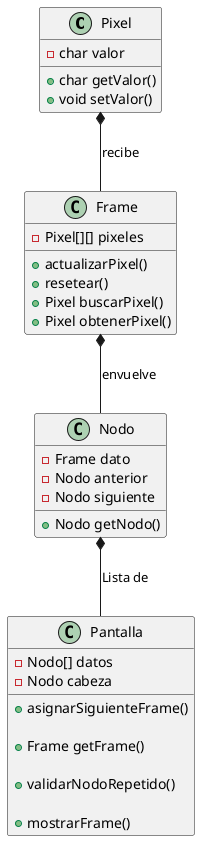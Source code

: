 @startuml ModoEntrelazado

class Pixel {
    - char valor

    + char getValor()
    + void setValor()
}

class Frame {
    - Pixel[][] pixeles

    + actualizarPixel()
    + resetear()
    + Pixel buscarPixel()
    + Pixel obtenerPixel()
}

class Nodo {
    - Frame dato
    - Nodo anterior
    - Nodo siguiente

    + Nodo getNodo()
}

class Pantalla {
    - Nodo[] datos
    - Nodo cabeza

    + asignarSiguienteFrame()

    + Frame getFrame()

    + validarNodoRepetido()

    + mostrarFrame()

}

Pixel *-- Frame : recibe
Frame *-- Nodo : envuelve
Nodo *-- Pantalla : Lista de

@enduml